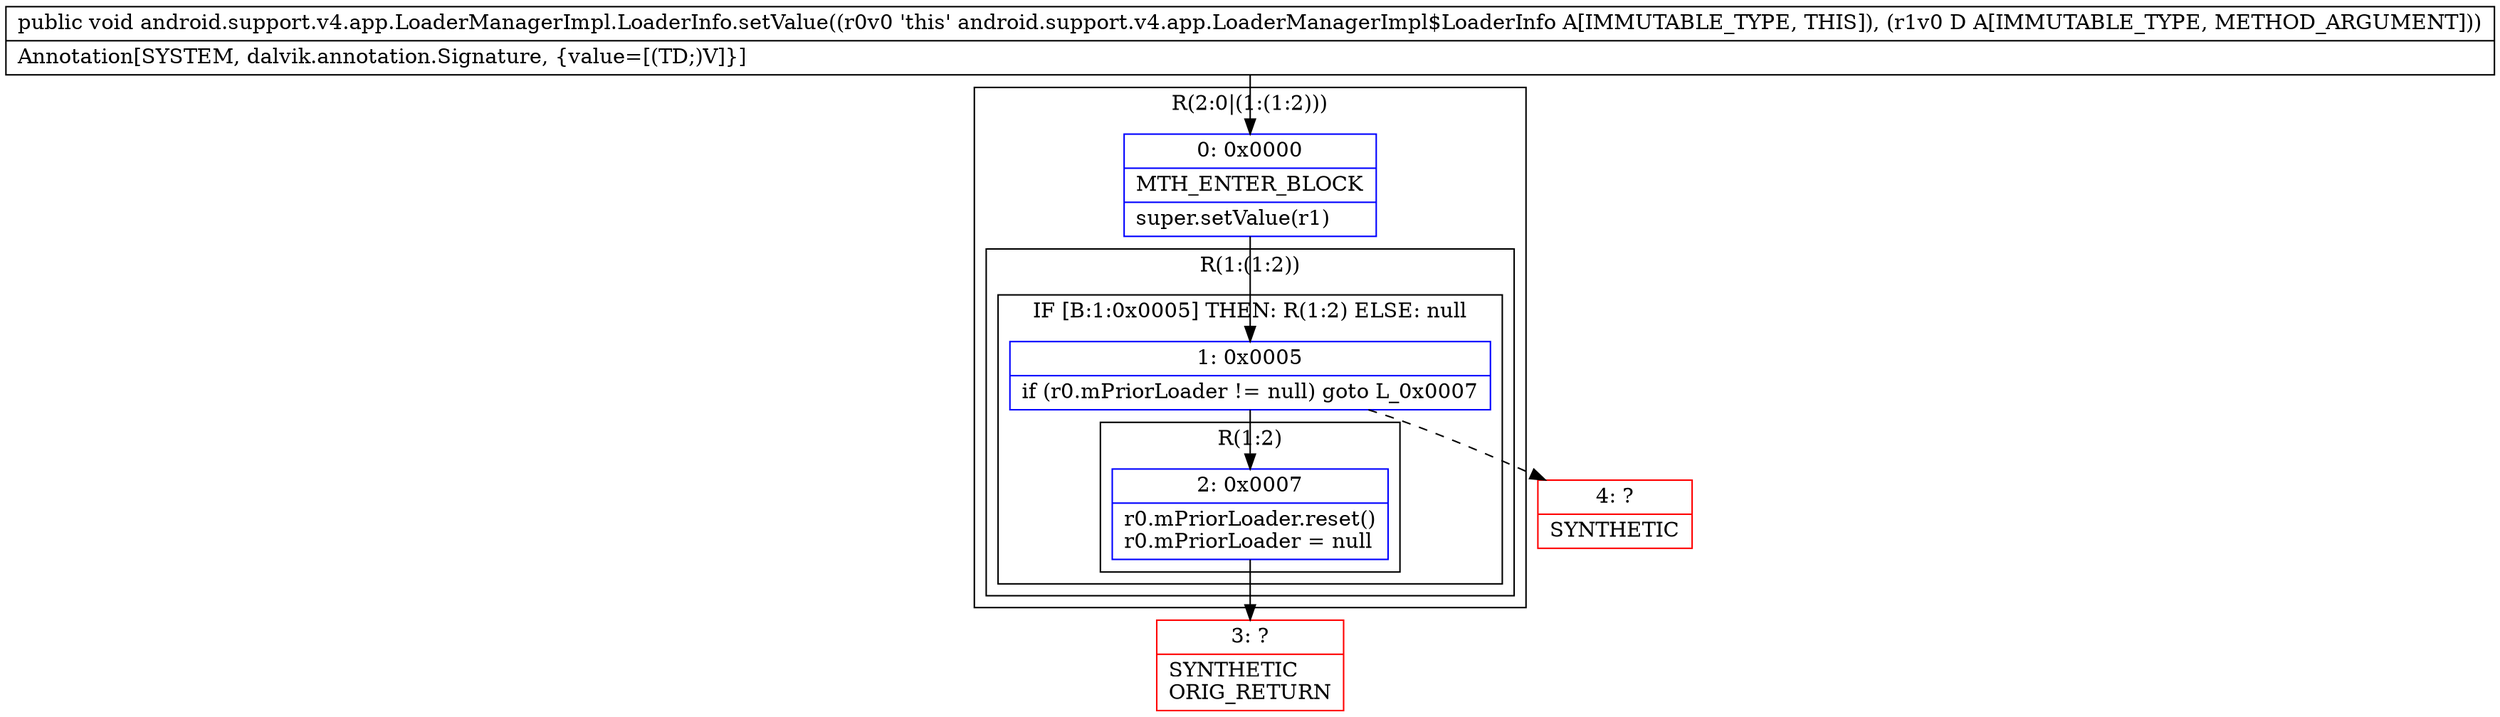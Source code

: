 digraph "CFG forandroid.support.v4.app.LoaderManagerImpl.LoaderInfo.setValue(Ljava\/lang\/Object;)V" {
subgraph cluster_Region_1783631840 {
label = "R(2:0|(1:(1:2)))";
node [shape=record,color=blue];
Node_0 [shape=record,label="{0\:\ 0x0000|MTH_ENTER_BLOCK\l|super.setValue(r1)\l}"];
subgraph cluster_Region_747613653 {
label = "R(1:(1:2))";
node [shape=record,color=blue];
subgraph cluster_IfRegion_24379724 {
label = "IF [B:1:0x0005] THEN: R(1:2) ELSE: null";
node [shape=record,color=blue];
Node_1 [shape=record,label="{1\:\ 0x0005|if (r0.mPriorLoader != null) goto L_0x0007\l}"];
subgraph cluster_Region_443392980 {
label = "R(1:2)";
node [shape=record,color=blue];
Node_2 [shape=record,label="{2\:\ 0x0007|r0.mPriorLoader.reset()\lr0.mPriorLoader = null\l}"];
}
}
}
}
Node_3 [shape=record,color=red,label="{3\:\ ?|SYNTHETIC\lORIG_RETURN\l}"];
Node_4 [shape=record,color=red,label="{4\:\ ?|SYNTHETIC\l}"];
MethodNode[shape=record,label="{public void android.support.v4.app.LoaderManagerImpl.LoaderInfo.setValue((r0v0 'this' android.support.v4.app.LoaderManagerImpl$LoaderInfo A[IMMUTABLE_TYPE, THIS]), (r1v0 D A[IMMUTABLE_TYPE, METHOD_ARGUMENT]))  | Annotation[SYSTEM, dalvik.annotation.Signature, \{value=[(TD;)V]\}]\l}"];
MethodNode -> Node_0;
Node_0 -> Node_1;
Node_1 -> Node_2;
Node_1 -> Node_4[style=dashed];
Node_2 -> Node_3;
}

